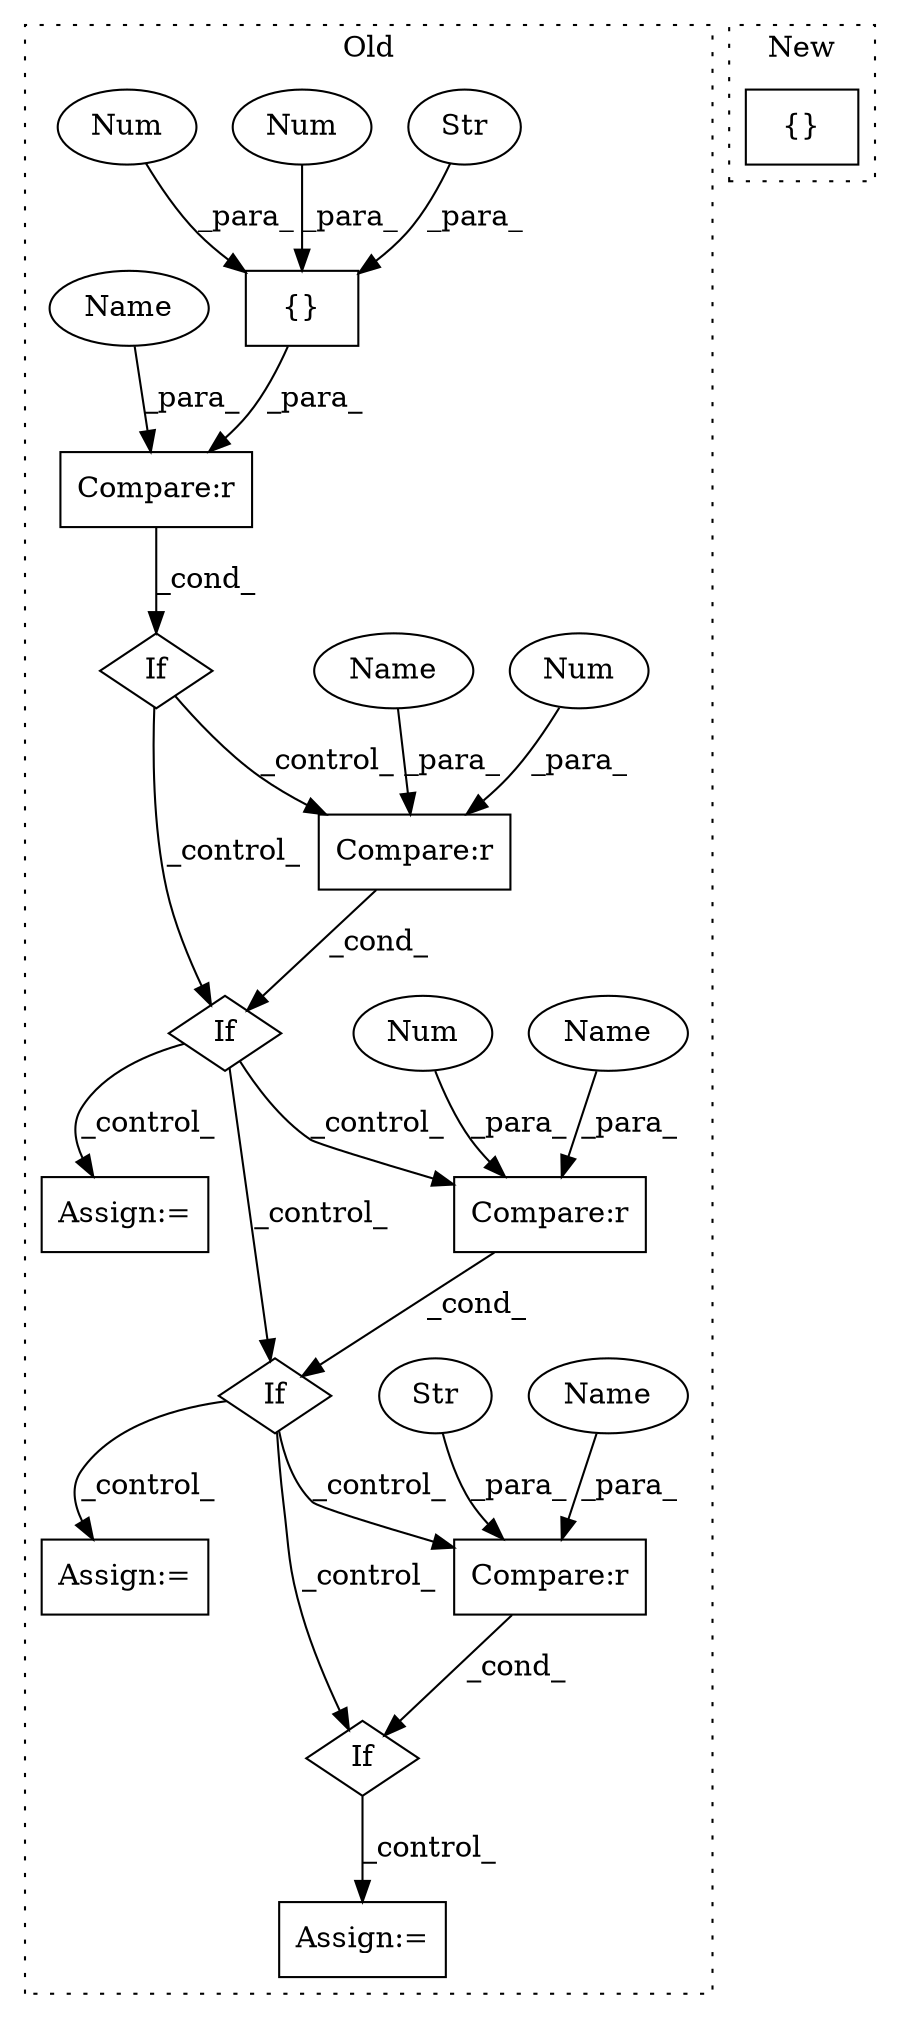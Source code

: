digraph G {
subgraph cluster0 {
1 [label="If" a="96" s="746,765" l="3,18" shape="diamond"];
3 [label="Assign:=" a="68" s="947" l="3" shape="box"];
4 [label="Compare:r" a="40" s="749" l="16" shape="box"];
5 [label="Assign:=" a="68" s="792" l="3" shape="box"];
6 [label="Num" a="76" s="763" l="2" shape="ellipse"];
7 [label="If" a="96" s="821,838" l="0,18" shape="diamond"];
8 [label="Compare:r" a="40" s="821" l="17" shape="box"];
9 [label="Num" a="76" s="835" l="3" shape="ellipse"];
10 [label="If" a="96" s="895,920" l="0,18" shape="diamond"];
11 [label="Compare:r" a="40" s="895" l="25" shape="box"];
12 [label="Str" a="66" s="909" l="11" shape="ellipse"];
13 [label="Assign:=" a="68" s="865" l="3" shape="box"];
14 [label="If" a="96" s="693,732" l="3,14" shape="diamond"];
15 [label="{}" a="59" s="710,731" l="1,0" shape="box"];
16 [label="Str" a="66" s="720" l="11" shape="ellipse"];
17 [label="Compare:r" a="40" s="696" l="36" shape="box"];
18 [label="Num" a="76" s="711" l="2" shape="ellipse"];
19 [label="Num" a="76" s="715" l="3" shape="ellipse"];
20 [label="Name" a="87" s="749" l="10" shape="ellipse"];
21 [label="Name" a="87" s="821" l="10" shape="ellipse"];
22 [label="Name" a="87" s="696" l="10" shape="ellipse"];
23 [label="Name" a="87" s="895" l="10" shape="ellipse"];
label = "Old";
style="dotted";
}
subgraph cluster1 {
2 [label="{}" a="95" s="380,424" l="14,10" shape="box"];
label = "New";
style="dotted";
}
1 -> 5 [label="_control_"];
1 -> 7 [label="_control_"];
1 -> 8 [label="_control_"];
4 -> 1 [label="_cond_"];
6 -> 4 [label="_para_"];
7 -> 10 [label="_control_"];
7 -> 13 [label="_control_"];
7 -> 11 [label="_control_"];
8 -> 7 [label="_cond_"];
9 -> 8 [label="_para_"];
10 -> 3 [label="_control_"];
11 -> 10 [label="_cond_"];
12 -> 11 [label="_para_"];
14 -> 4 [label="_control_"];
14 -> 1 [label="_control_"];
15 -> 17 [label="_para_"];
16 -> 15 [label="_para_"];
17 -> 14 [label="_cond_"];
18 -> 15 [label="_para_"];
19 -> 15 [label="_para_"];
20 -> 4 [label="_para_"];
21 -> 8 [label="_para_"];
22 -> 17 [label="_para_"];
23 -> 11 [label="_para_"];
}